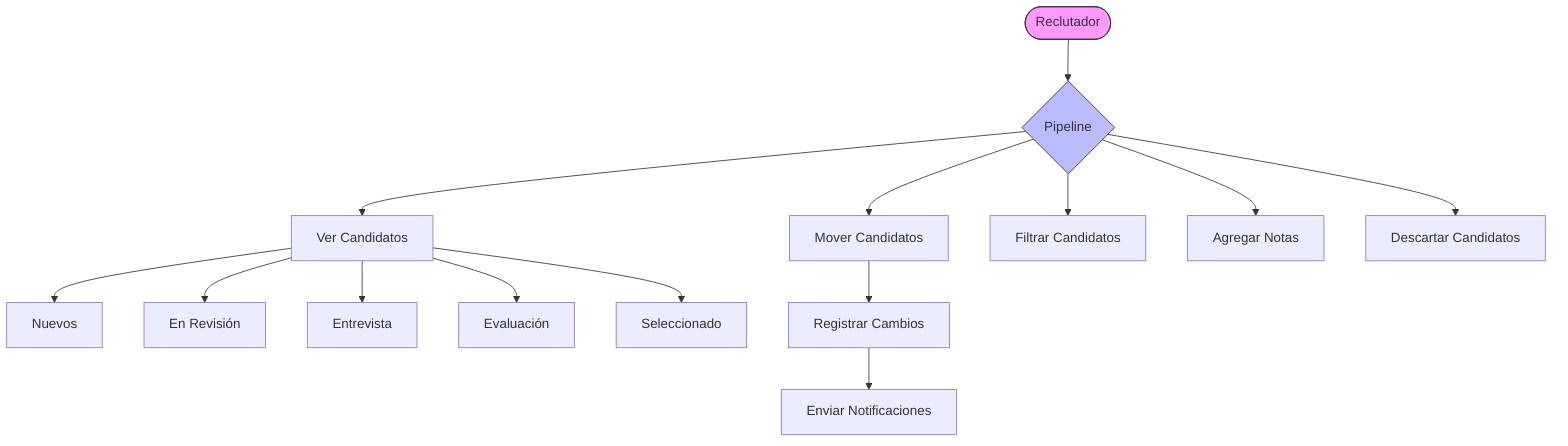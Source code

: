 graph TD
    A([Reclutador]) --> B{Pipeline}
    B --> C[Ver Candidatos]
    C --> D[Nuevos]
    C --> E[En Revisión]
    C --> F[Entrevista]
    C --> G[Evaluación]
    C --> H[Seleccionado]
    B --> I[Mover Candidatos]
    I --> J[Registrar Cambios]
    J --> K[Enviar Notificaciones]
    B --> L[Filtrar Candidatos]
    B --> M[Agregar Notas]
    B --> N[Descartar Candidatos]
    style A fill:#f9f,stroke:#333
    style B fill:#bbf,stroke:#333